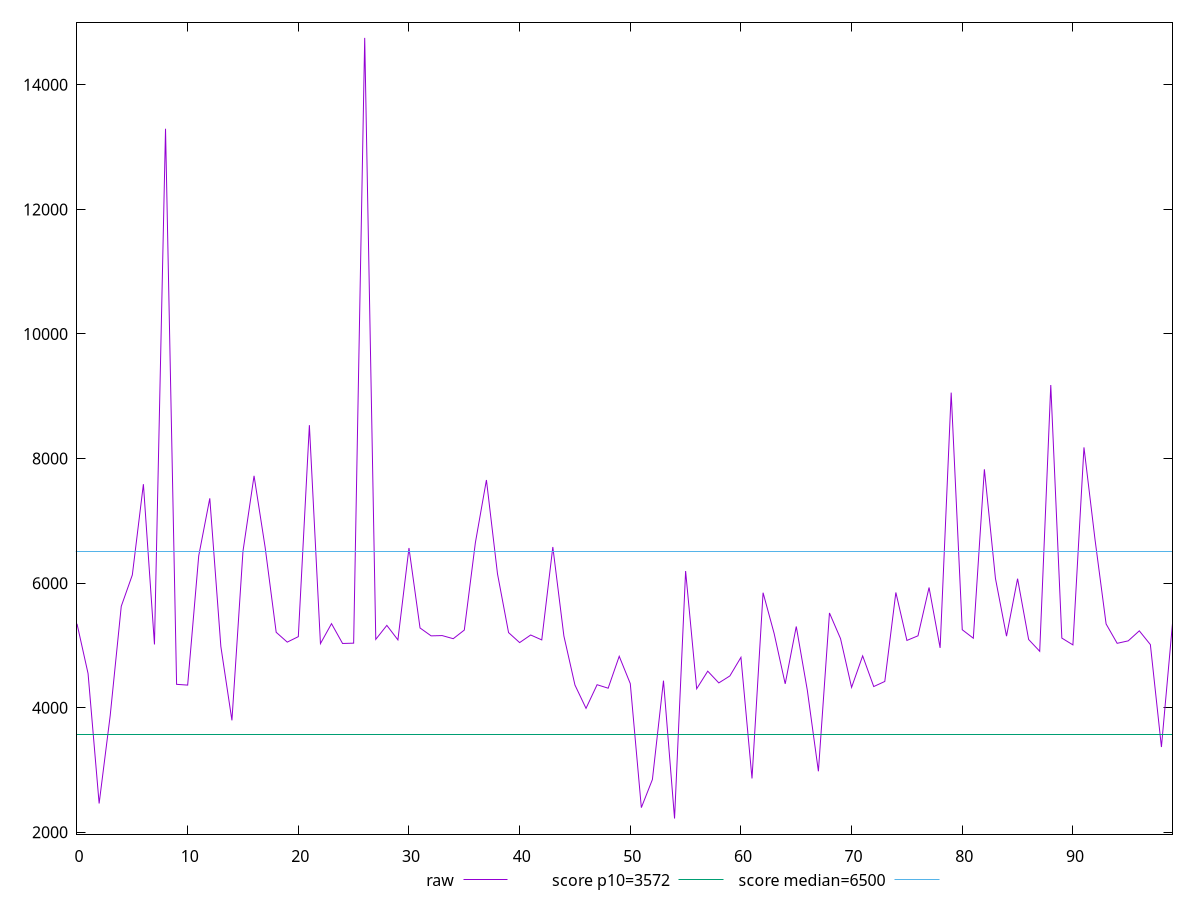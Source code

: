 reset

$raw <<EOF
0 5347.2564999999995
1 4548.1415
2 2462.3089999999997
3 3873.538
4 5628.485500000001
5 6131.424999999999
6 7588.947000000002
7 5016.201
8 13294.159
9 4375.362
10 4363.0305
11 6437.6939999999995
12 7361.361
13 4982.7255000000005
14 3797.458
15 6512.456999999999
16 7722.764
17 6577.756
18 5210.99
19 5053.195
20 5140.845499999999
21 8536.337500000001
22 5029.123500000001
23 5349.3995
24 5031.295
25 5036.4
26 14752.912999999999
27 5097.3814999999995
28 5321.932500000001
29 5088.9974999999995
30 6564.018000000001
31 5280.299999999999
32 5153.6
33 5158.115
34 5108.0575
35 5246.422500000001
36 6647.599000000001
37 7655.930000000001
38 6149
39 5206.0825
40 5045.3675
41 5167.5825
42 5088.467500000001
43 6580.226000000002
44 5151.609
45 4364.058499999999
46 3989.913000000001
47 4369.25
48 4313.325500000001
49 4825.611000000001
50 4387.0625
51 2395.9759999999997
52 2848.0185
53 4434.291
54 2221.2619999999997
55 6193.896999999999
56 4304.0785
57 4586.7245
58 4398.181
59 4510.357499999999
60 4808.911
61 2864.356
62 5846.1494999999995
63 5191.538500000001
64 4383.18
65 5304.227
66 4279.6455000000005
67 2979.554
68 5521.172
69 5109.3675
70 4326.391
71 4832.2185
72 4339.804
73 4421.508
74 5850.243
75 5080.290999999999
76 5154.5605
77 5929.635
78 4960.218
79 9057.93
80 5251.8665
81 5115.737
82 7827.8139999999985
83 6075.593
84 5148.888000000001
85 6071.579500000001
86 5095.4565
87 4905.6984999999995
88 9180.902999999998
89 5117.784
90 5008.6125
91 8179.358
92 6697.696
93 5344.511
94 5033.937
95 5073.473
96 5234.2485
97 5013.6265
98 3368.8549999999996
99 5354.3735
EOF

set key outside below
set xrange [0:99]
set yrange [1970.6289799999997:15003.546019999998]
set trange [1970.6289799999997:15003.546019999998]
set terminal svg size 640, 500 enhanced background rgb 'white'
set output "reprap/first-cpu-idle/samples/pages+cached+noexternal+nomedia+nocss/raw/values.svg"

plot $raw title "raw" with line, \
     3572 title "score p10=3572", \
     6500 title "score median=6500"

reset
